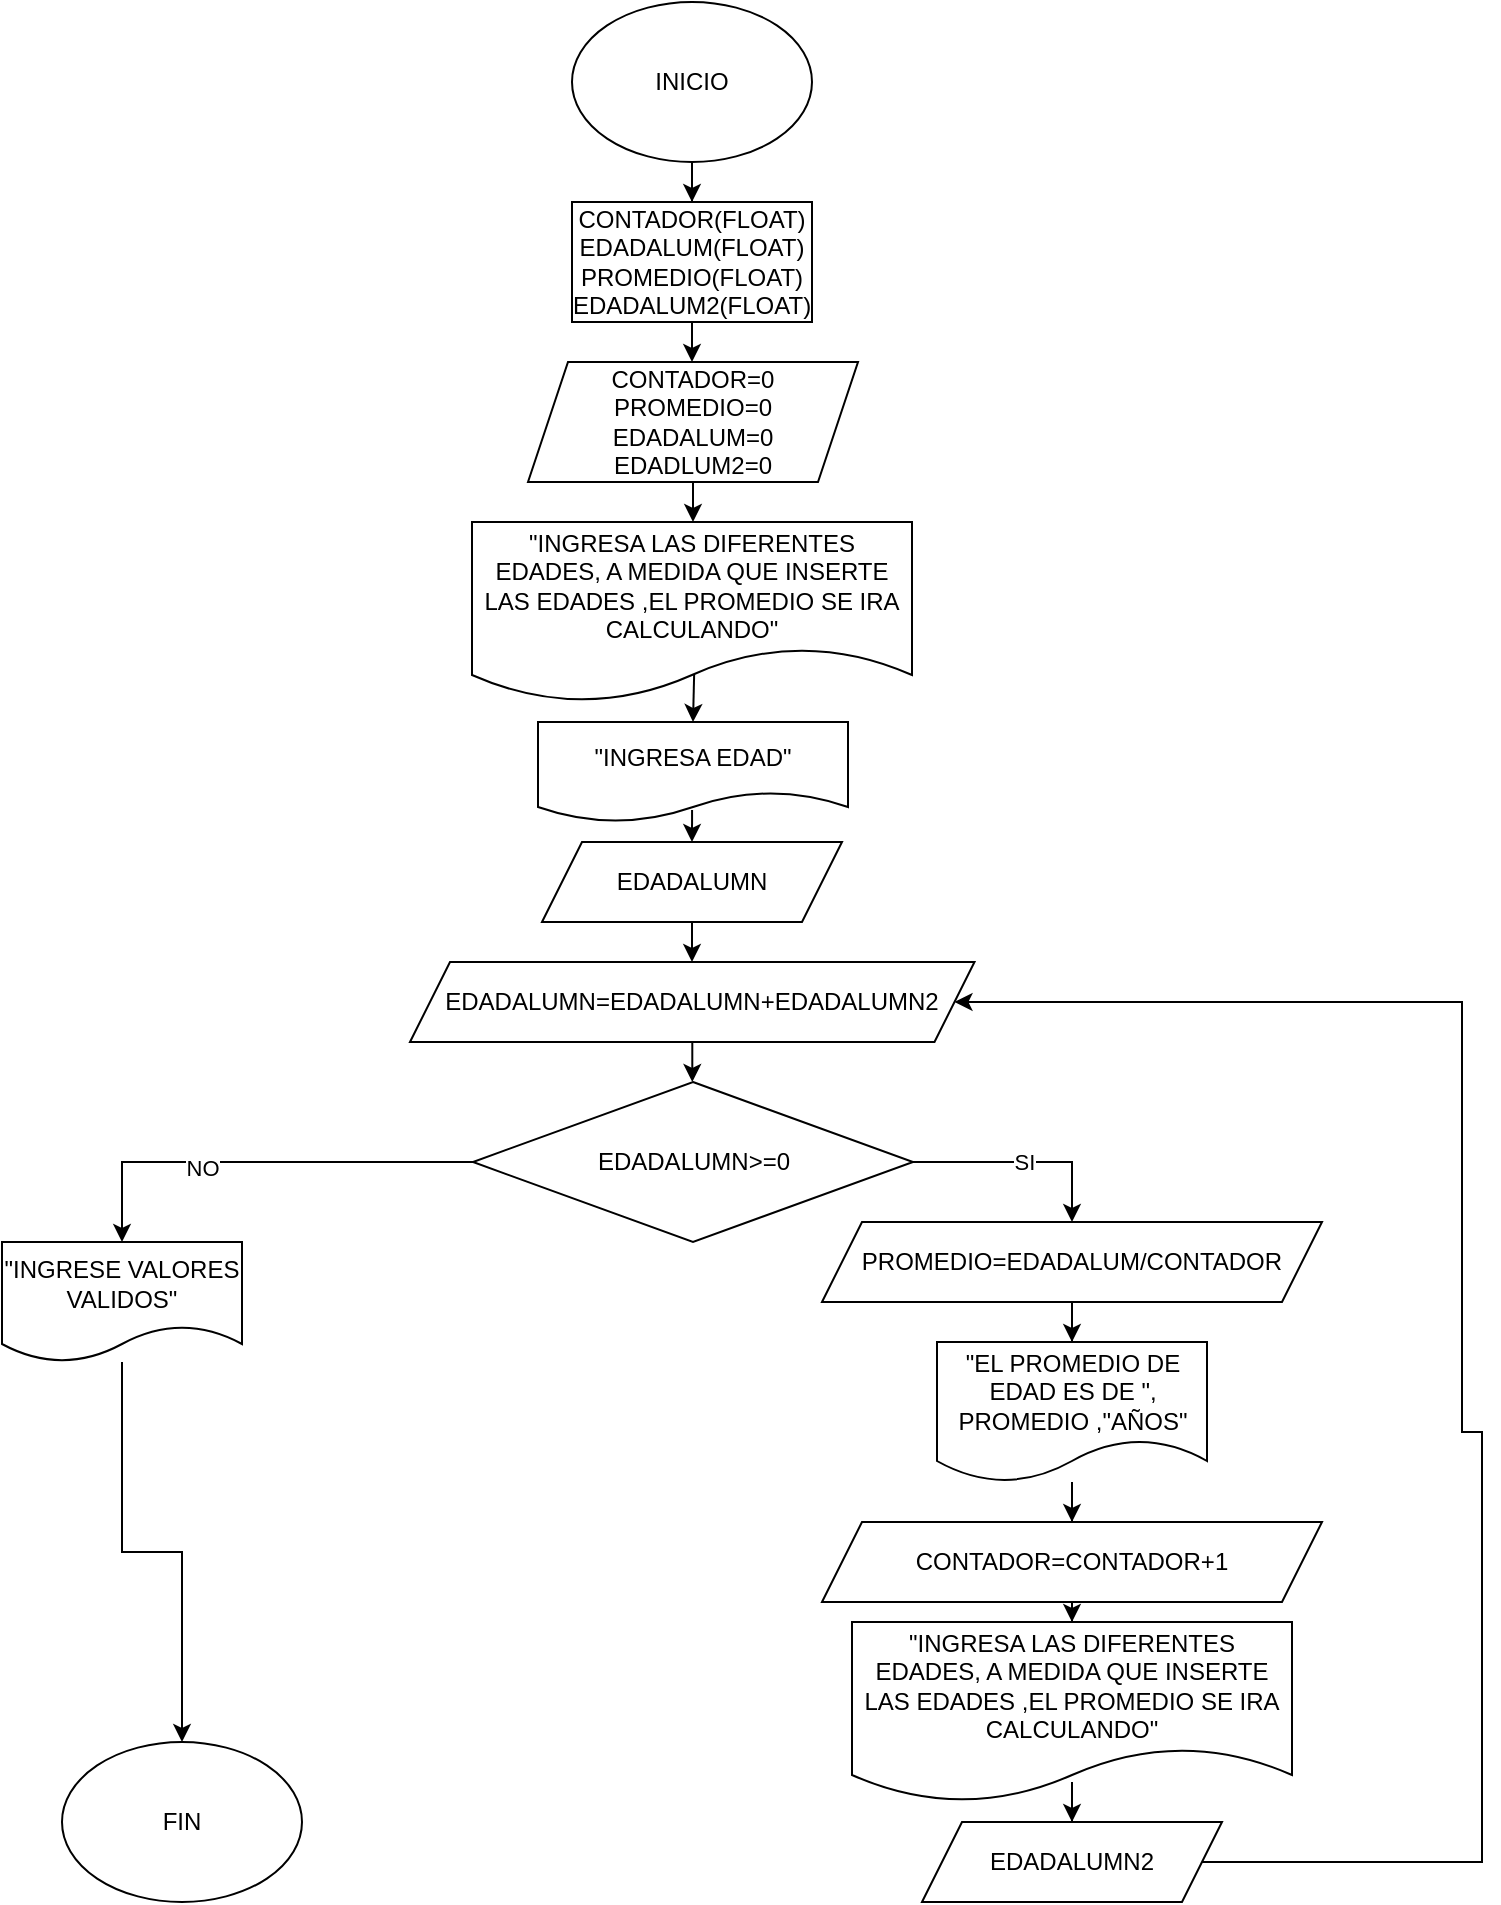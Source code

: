 <mxfile version="20.3.0" type="github">
  <diagram id="fULOa6vJ_UBpo0KUboSm" name="Página-1">
    <mxGraphModel dx="1108" dy="488" grid="1" gridSize="10" guides="1" tooltips="1" connect="1" arrows="1" fold="1" page="1" pageScale="1" pageWidth="850" pageHeight="1100" math="0" shadow="0">
      <root>
        <mxCell id="0" />
        <mxCell id="1" parent="0" />
        <mxCell id="YLimOLRX2IaYCvLq2kxZ-3" style="edgeStyle=orthogonalEdgeStyle;rounded=0;orthogonalLoop=1;jettySize=auto;html=1;" edge="1" parent="1" source="YLimOLRX2IaYCvLq2kxZ-1" target="YLimOLRX2IaYCvLq2kxZ-2">
          <mxGeometry relative="1" as="geometry" />
        </mxCell>
        <mxCell id="YLimOLRX2IaYCvLq2kxZ-1" value="INICIO" style="ellipse;whiteSpace=wrap;html=1;" vertex="1" parent="1">
          <mxGeometry x="365" y="30" width="120" height="80" as="geometry" />
        </mxCell>
        <mxCell id="YLimOLRX2IaYCvLq2kxZ-6" style="edgeStyle=orthogonalEdgeStyle;rounded=0;orthogonalLoop=1;jettySize=auto;html=1;entryX=0.5;entryY=0;entryDx=0;entryDy=0;" edge="1" parent="1" source="YLimOLRX2IaYCvLq2kxZ-2" target="YLimOLRX2IaYCvLq2kxZ-4">
          <mxGeometry relative="1" as="geometry" />
        </mxCell>
        <mxCell id="YLimOLRX2IaYCvLq2kxZ-2" value="CONTADOR(FLOAT)&lt;br&gt;EDADALUM(FLOAT)&lt;br&gt;PROMEDIO(FLOAT)&lt;br&gt;EDADALUM2(FLOAT)" style="rounded=0;whiteSpace=wrap;html=1;" vertex="1" parent="1">
          <mxGeometry x="365" y="130" width="120" height="60" as="geometry" />
        </mxCell>
        <mxCell id="YLimOLRX2IaYCvLq2kxZ-8" style="edgeStyle=orthogonalEdgeStyle;rounded=0;orthogonalLoop=1;jettySize=auto;html=1;entryX=0.5;entryY=0;entryDx=0;entryDy=0;" edge="1" parent="1" source="YLimOLRX2IaYCvLq2kxZ-4" target="YLimOLRX2IaYCvLq2kxZ-7">
          <mxGeometry relative="1" as="geometry" />
        </mxCell>
        <mxCell id="YLimOLRX2IaYCvLq2kxZ-4" value="CONTADOR=0&lt;br&gt;PROMEDIO=0&lt;br&gt;EDADALUM=0&lt;br&gt;EDADLUM2=0" style="shape=parallelogram;perimeter=parallelogramPerimeter;whiteSpace=wrap;html=1;fixedSize=1;" vertex="1" parent="1">
          <mxGeometry x="343" y="210" width="165" height="60" as="geometry" />
        </mxCell>
        <mxCell id="YLimOLRX2IaYCvLq2kxZ-10" style="edgeStyle=orthogonalEdgeStyle;rounded=0;orthogonalLoop=1;jettySize=auto;html=1;entryX=0.5;entryY=0;entryDx=0;entryDy=0;exitX=0.505;exitY=0.833;exitDx=0;exitDy=0;exitPerimeter=0;" edge="1" parent="1" source="YLimOLRX2IaYCvLq2kxZ-7" target="YLimOLRX2IaYCvLq2kxZ-9">
          <mxGeometry relative="1" as="geometry" />
        </mxCell>
        <mxCell id="YLimOLRX2IaYCvLq2kxZ-7" value="&quot;INGRESA LAS DIFERENTES EDADES, A MEDIDA QUE INSERTE LAS EDADES ,EL PROMEDIO SE IRA CALCULANDO&quot;" style="shape=document;whiteSpace=wrap;html=1;boundedLbl=1;" vertex="1" parent="1">
          <mxGeometry x="315" y="290" width="220" height="90" as="geometry" />
        </mxCell>
        <mxCell id="YLimOLRX2IaYCvLq2kxZ-13" style="edgeStyle=orthogonalEdgeStyle;rounded=0;orthogonalLoop=1;jettySize=auto;html=1;entryX=0.5;entryY=0;entryDx=0;entryDy=0;exitX=0.497;exitY=0.88;exitDx=0;exitDy=0;exitPerimeter=0;" edge="1" parent="1" source="YLimOLRX2IaYCvLq2kxZ-9" target="YLimOLRX2IaYCvLq2kxZ-11">
          <mxGeometry relative="1" as="geometry" />
        </mxCell>
        <mxCell id="YLimOLRX2IaYCvLq2kxZ-9" value="&quot;INGRESA EDAD&quot;" style="shape=document;whiteSpace=wrap;html=1;boundedLbl=1;" vertex="1" parent="1">
          <mxGeometry x="348" y="390" width="155" height="50" as="geometry" />
        </mxCell>
        <mxCell id="YLimOLRX2IaYCvLq2kxZ-30" style="edgeStyle=orthogonalEdgeStyle;rounded=0;orthogonalLoop=1;jettySize=auto;html=1;entryX=0.5;entryY=0;entryDx=0;entryDy=0;" edge="1" parent="1" source="YLimOLRX2IaYCvLq2kxZ-11" target="YLimOLRX2IaYCvLq2kxZ-27">
          <mxGeometry relative="1" as="geometry" />
        </mxCell>
        <mxCell id="YLimOLRX2IaYCvLq2kxZ-11" value="EDADALUMN" style="shape=parallelogram;perimeter=parallelogramPerimeter;whiteSpace=wrap;html=1;fixedSize=1;" vertex="1" parent="1">
          <mxGeometry x="350" y="450" width="150" height="40" as="geometry" />
        </mxCell>
        <mxCell id="YLimOLRX2IaYCvLq2kxZ-17" style="edgeStyle=orthogonalEdgeStyle;rounded=0;orthogonalLoop=1;jettySize=auto;html=1;entryX=0.5;entryY=0;entryDx=0;entryDy=0;" edge="1" parent="1" source="YLimOLRX2IaYCvLq2kxZ-14" target="YLimOLRX2IaYCvLq2kxZ-16">
          <mxGeometry relative="1" as="geometry" />
        </mxCell>
        <mxCell id="YLimOLRX2IaYCvLq2kxZ-18" value="NO" style="edgeLabel;html=1;align=center;verticalAlign=middle;resizable=0;points=[];" vertex="1" connectable="0" parent="YLimOLRX2IaYCvLq2kxZ-17">
          <mxGeometry x="0.258" y="3" relative="1" as="geometry">
            <mxPoint as="offset" />
          </mxGeometry>
        </mxCell>
        <mxCell id="YLimOLRX2IaYCvLq2kxZ-20" value="SI" style="edgeStyle=orthogonalEdgeStyle;rounded=0;orthogonalLoop=1;jettySize=auto;html=1;entryX=0.5;entryY=0;entryDx=0;entryDy=0;exitX=1;exitY=0.5;exitDx=0;exitDy=0;" edge="1" parent="1" source="YLimOLRX2IaYCvLq2kxZ-14" target="YLimOLRX2IaYCvLq2kxZ-19">
          <mxGeometry relative="1" as="geometry" />
        </mxCell>
        <mxCell id="YLimOLRX2IaYCvLq2kxZ-14" value="EDADALUMN&amp;gt;=0" style="rhombus;whiteSpace=wrap;html=1;" vertex="1" parent="1">
          <mxGeometry x="315.5" y="570" width="220" height="80" as="geometry" />
        </mxCell>
        <mxCell id="YLimOLRX2IaYCvLq2kxZ-37" style="edgeStyle=orthogonalEdgeStyle;rounded=0;orthogonalLoop=1;jettySize=auto;html=1;" edge="1" parent="1" source="YLimOLRX2IaYCvLq2kxZ-16" target="YLimOLRX2IaYCvLq2kxZ-36">
          <mxGeometry relative="1" as="geometry" />
        </mxCell>
        <mxCell id="YLimOLRX2IaYCvLq2kxZ-16" value="&quot;INGRESE VALORES VALIDOS&quot;" style="shape=document;whiteSpace=wrap;html=1;boundedLbl=1;" vertex="1" parent="1">
          <mxGeometry x="80" y="650" width="120" height="60" as="geometry" />
        </mxCell>
        <mxCell id="YLimOLRX2IaYCvLq2kxZ-33" value="" style="edgeStyle=orthogonalEdgeStyle;rounded=0;orthogonalLoop=1;jettySize=auto;html=1;" edge="1" parent="1" source="YLimOLRX2IaYCvLq2kxZ-19" target="YLimOLRX2IaYCvLq2kxZ-32">
          <mxGeometry relative="1" as="geometry" />
        </mxCell>
        <mxCell id="YLimOLRX2IaYCvLq2kxZ-19" value="PROMEDIO=EDADALUM/CONTADOR" style="shape=parallelogram;perimeter=parallelogramPerimeter;whiteSpace=wrap;html=1;fixedSize=1;" vertex="1" parent="1">
          <mxGeometry x="490" y="640" width="250" height="40" as="geometry" />
        </mxCell>
        <mxCell id="YLimOLRX2IaYCvLq2kxZ-24" style="edgeStyle=orthogonalEdgeStyle;rounded=0;orthogonalLoop=1;jettySize=auto;html=1;entryX=0.5;entryY=0;entryDx=0;entryDy=0;" edge="1" parent="1" source="YLimOLRX2IaYCvLq2kxZ-21" target="YLimOLRX2IaYCvLq2kxZ-23">
          <mxGeometry relative="1" as="geometry" />
        </mxCell>
        <mxCell id="YLimOLRX2IaYCvLq2kxZ-21" value="CONTADOR=CONTADOR+1&lt;br&gt;" style="shape=parallelogram;perimeter=parallelogramPerimeter;whiteSpace=wrap;html=1;fixedSize=1;" vertex="1" parent="1">
          <mxGeometry x="490" y="790" width="250" height="40" as="geometry" />
        </mxCell>
        <mxCell id="YLimOLRX2IaYCvLq2kxZ-26" value="" style="edgeStyle=orthogonalEdgeStyle;rounded=0;orthogonalLoop=1;jettySize=auto;html=1;" edge="1" parent="1" source="YLimOLRX2IaYCvLq2kxZ-23" target="YLimOLRX2IaYCvLq2kxZ-25">
          <mxGeometry relative="1" as="geometry" />
        </mxCell>
        <mxCell id="YLimOLRX2IaYCvLq2kxZ-23" value="&quot;INGRESA LAS DIFERENTES EDADES, A MEDIDA QUE INSERTE LAS EDADES ,EL PROMEDIO SE IRA CALCULANDO&quot;" style="shape=document;whiteSpace=wrap;html=1;boundedLbl=1;" vertex="1" parent="1">
          <mxGeometry x="505" y="840" width="220" height="90" as="geometry" />
        </mxCell>
        <mxCell id="YLimOLRX2IaYCvLq2kxZ-38" style="edgeStyle=orthogonalEdgeStyle;rounded=0;orthogonalLoop=1;jettySize=auto;html=1;entryX=1;entryY=0.5;entryDx=0;entryDy=0;" edge="1" parent="1" source="YLimOLRX2IaYCvLq2kxZ-25" target="YLimOLRX2IaYCvLq2kxZ-27">
          <mxGeometry relative="1" as="geometry">
            <mxPoint x="800" y="550" as="targetPoint" />
            <Array as="points">
              <mxPoint x="820" y="960" />
              <mxPoint x="820" y="745" />
              <mxPoint x="810" y="745" />
              <mxPoint x="810" y="530" />
            </Array>
          </mxGeometry>
        </mxCell>
        <mxCell id="YLimOLRX2IaYCvLq2kxZ-25" value="EDADALUMN2" style="shape=parallelogram;perimeter=parallelogramPerimeter;whiteSpace=wrap;html=1;fixedSize=1;" vertex="1" parent="1">
          <mxGeometry x="540" y="940" width="150" height="40" as="geometry" />
        </mxCell>
        <mxCell id="YLimOLRX2IaYCvLq2kxZ-31" value="" style="edgeStyle=orthogonalEdgeStyle;rounded=0;orthogonalLoop=1;jettySize=auto;html=1;" edge="1" parent="1" source="YLimOLRX2IaYCvLq2kxZ-27" target="YLimOLRX2IaYCvLq2kxZ-14">
          <mxGeometry relative="1" as="geometry" />
        </mxCell>
        <mxCell id="YLimOLRX2IaYCvLq2kxZ-27" value="EDADALUMN=EDADALUMN+EDADALUMN2" style="shape=parallelogram;perimeter=parallelogramPerimeter;whiteSpace=wrap;html=1;fixedSize=1;" vertex="1" parent="1">
          <mxGeometry x="284" y="510" width="282.25" height="40" as="geometry" />
        </mxCell>
        <mxCell id="YLimOLRX2IaYCvLq2kxZ-35" style="edgeStyle=orthogonalEdgeStyle;rounded=0;orthogonalLoop=1;jettySize=auto;html=1;" edge="1" parent="1" source="YLimOLRX2IaYCvLq2kxZ-32" target="YLimOLRX2IaYCvLq2kxZ-21">
          <mxGeometry relative="1" as="geometry" />
        </mxCell>
        <mxCell id="YLimOLRX2IaYCvLq2kxZ-32" value="&quot;EL PROMEDIO DE EDAD ES DE &quot;, PROMEDIO ,&quot;AÑOS&quot;" style="shape=document;whiteSpace=wrap;html=1;boundedLbl=1;" vertex="1" parent="1">
          <mxGeometry x="547.5" y="700" width="135" height="70" as="geometry" />
        </mxCell>
        <mxCell id="YLimOLRX2IaYCvLq2kxZ-36" value="FIN" style="ellipse;whiteSpace=wrap;html=1;" vertex="1" parent="1">
          <mxGeometry x="110" y="900" width="120" height="80" as="geometry" />
        </mxCell>
      </root>
    </mxGraphModel>
  </diagram>
</mxfile>
